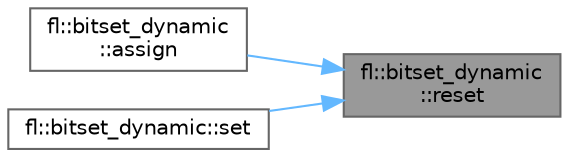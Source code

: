 digraph "fl::bitset_dynamic::reset"
{
 // INTERACTIVE_SVG=YES
 // LATEX_PDF_SIZE
  bgcolor="transparent";
  edge [fontname=Helvetica,fontsize=10,labelfontname=Helvetica,labelfontsize=10];
  node [fontname=Helvetica,fontsize=10,shape=box,height=0.2,width=0.4];
  rankdir="RL";
  Node1 [id="Node000001",label="fl::bitset_dynamic\l::reset",height=0.2,width=0.4,color="gray40", fillcolor="grey60", style="filled", fontcolor="black",tooltip=" "];
  Node1 -> Node2 [id="edge1_Node000001_Node000002",dir="back",color="steelblue1",style="solid",tooltip=" "];
  Node2 [id="Node000002",label="fl::bitset_dynamic\l::assign",height=0.2,width=0.4,color="grey40", fillcolor="white", style="filled",URL="$d3/d56/classfl_1_1bitset__dynamic_a7dfc0e154b1c590bc03563db1f0d0e43.html#a7dfc0e154b1c590bc03563db1f0d0e43",tooltip=" "];
  Node1 -> Node3 [id="edge2_Node000001_Node000003",dir="back",color="steelblue1",style="solid",tooltip=" "];
  Node3 [id="Node000003",label="fl::bitset_dynamic::set",height=0.2,width=0.4,color="grey40", fillcolor="white", style="filled",URL="$d3/d56/classfl_1_1bitset__dynamic_ac11e86330f0fab4b7aec21d1219fd8ca.html#ac11e86330f0fab4b7aec21d1219fd8ca",tooltip=" "];
}
